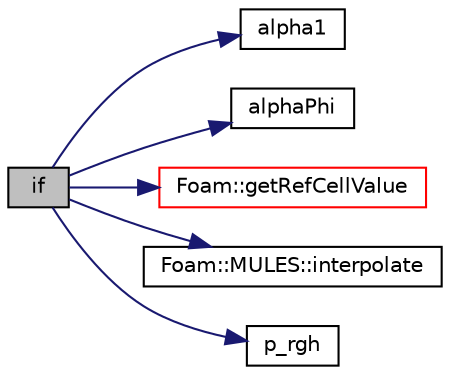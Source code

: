 digraph "if"
{
  bgcolor="transparent";
  edge [fontname="Helvetica",fontsize="10",labelfontname="Helvetica",labelfontsize="10"];
  node [fontname="Helvetica",fontsize="10",shape=record];
  rankdir="LR";
  Node6 [label="if",height=0.2,width=0.4,color="black", fillcolor="grey75", style="filled", fontcolor="black"];
  Node6 -> Node7 [color="midnightblue",fontsize="10",style="solid",fontname="Helvetica"];
  Node7 [label="alpha1",height=0.2,width=0.4,color="black",URL="$a41429.html#aced3d8b3bb357ea9c4de0585cdc824ce"];
  Node6 -> Node8 [color="midnightblue",fontsize="10",style="solid",fontname="Helvetica"];
  Node8 [label="alphaPhi",height=0.2,width=0.4,color="black",URL="$a41423.html#a69f5cfc28d68f82e4b8ca1fbe2b598c8"];
  Node6 -> Node9 [color="midnightblue",fontsize="10",style="solid",fontname="Helvetica"];
  Node9 [label="Foam::getRefCellValue",height=0.2,width=0.4,color="red",URL="$a21851.html#ab8c5925a3fe1c81494baa5e0fd3ca98b",tooltip="Return the current value of field in the reference cell. "];
  Node6 -> Node33 [color="midnightblue",fontsize="10",style="solid",fontname="Helvetica"];
  Node33 [label="Foam::MULES::interpolate",height=0.2,width=0.4,color="black",URL="$a21864.html#a4d62f21551985d814104861e7c1d9b4f"];
  Node6 -> Node34 [color="midnightblue",fontsize="10",style="solid",fontname="Helvetica"];
  Node34 [label="p_rgh",height=0.2,width=0.4,color="black",URL="$a41282.html#ac91224ec082ee633ea51cc2b99d3584a"];
}
